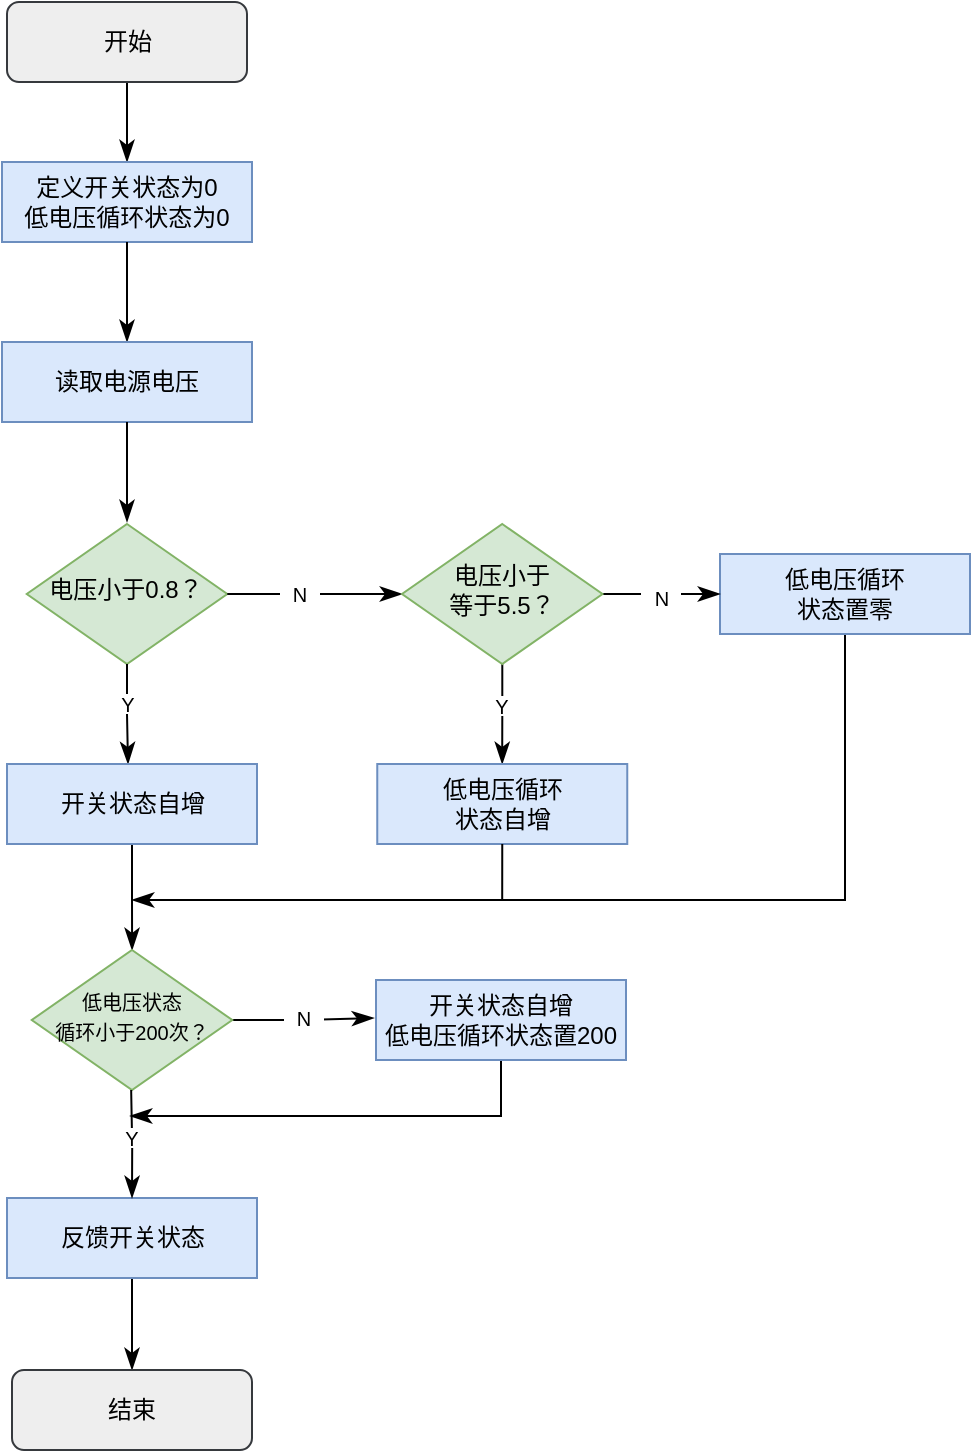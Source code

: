 <mxfile version="22.1.11" type="github">
  <diagram id="C5RBs43oDa-KdzZeNtuy" name="Page-1">
    <mxGraphModel dx="1015" dy="543" grid="1" gridSize="1" guides="1" tooltips="1" connect="1" arrows="1" fold="1" page="1" pageScale="1" pageWidth="827" pageHeight="1169" math="0" shadow="0">
      <root>
        <mxCell id="WIyWlLk6GJQsqaUBKTNV-0" />
        <mxCell id="WIyWlLk6GJQsqaUBKTNV-1" parent="WIyWlLk6GJQsqaUBKTNV-0" />
        <mxCell id="xGkntD76_cqOf1HurXCr-28" value="" style="rounded=0;html=1;jettySize=auto;orthogonalLoop=1;fontSize=11;endArrow=classicThin;endFill=1;endSize=8;strokeWidth=1;shadow=0;labelBackgroundColor=none;edgeStyle=orthogonalEdgeStyle;movable=1;resizable=1;rotatable=1;deletable=1;editable=1;locked=0;connectable=1;" parent="WIyWlLk6GJQsqaUBKTNV-1" source="xGkntD76_cqOf1HurXCr-29" edge="1">
          <mxGeometry relative="1" as="geometry">
            <mxPoint x="233.5" y="139" as="targetPoint" />
          </mxGeometry>
        </mxCell>
        <mxCell id="xGkntD76_cqOf1HurXCr-29" value="开始" style="rounded=1;whiteSpace=wrap;html=1;fontSize=12;glass=0;strokeWidth=1;shadow=0;fillColor=#eeeeee;strokeColor=#36393d;" parent="WIyWlLk6GJQsqaUBKTNV-1" vertex="1">
          <mxGeometry x="173.5" y="59" width="120" height="40" as="geometry" />
        </mxCell>
        <mxCell id="xGkntD76_cqOf1HurXCr-30" value="定义开关状态为0&lt;br&gt;低电压循环状态为0" style="rounded=0;whiteSpace=wrap;html=1;fillColor=#dae8fc;strokeColor=#6c8ebf;" parent="WIyWlLk6GJQsqaUBKTNV-1" vertex="1">
          <mxGeometry x="171" y="139" width="125" height="40" as="geometry" />
        </mxCell>
        <mxCell id="xGkntD76_cqOf1HurXCr-31" value="" style="rounded=0;html=1;jettySize=auto;orthogonalLoop=1;fontSize=11;endArrow=classicThin;endFill=1;endSize=8;strokeWidth=1;shadow=0;labelBackgroundColor=none;edgeStyle=orthogonalEdgeStyle;movable=1;resizable=1;rotatable=1;deletable=1;editable=1;locked=0;connectable=1;exitX=0.5;exitY=1;exitDx=0;exitDy=0;" parent="WIyWlLk6GJQsqaUBKTNV-1" source="xGkntD76_cqOf1HurXCr-30" edge="1">
          <mxGeometry relative="1" as="geometry">
            <mxPoint x="243.5" y="200" as="sourcePoint" />
            <mxPoint x="233.5" y="229" as="targetPoint" />
          </mxGeometry>
        </mxCell>
        <mxCell id="xGkntD76_cqOf1HurXCr-32" value="读取电源电压" style="rounded=0;whiteSpace=wrap;html=1;fillColor=#dae8fc;strokeColor=#6c8ebf;" parent="WIyWlLk6GJQsqaUBKTNV-1" vertex="1">
          <mxGeometry x="171" y="229" width="125" height="40" as="geometry" />
        </mxCell>
        <mxCell id="xGkntD76_cqOf1HurXCr-33" value="" style="rounded=0;html=1;jettySize=auto;orthogonalLoop=1;fontSize=11;endArrow=classicThin;endFill=1;endSize=8;strokeWidth=1;shadow=0;labelBackgroundColor=none;edgeStyle=orthogonalEdgeStyle;movable=1;resizable=1;rotatable=1;deletable=1;editable=1;locked=0;connectable=1;exitX=0.5;exitY=1;exitDx=0;exitDy=0;" parent="WIyWlLk6GJQsqaUBKTNV-1" edge="1">
          <mxGeometry relative="1" as="geometry">
            <mxPoint x="233.5" y="269" as="sourcePoint" />
            <mxPoint x="233.5" y="319" as="targetPoint" />
          </mxGeometry>
        </mxCell>
        <mxCell id="xGkntD76_cqOf1HurXCr-84" style="edgeStyle=orthogonalEdgeStyle;rounded=0;orthogonalLoop=1;jettySize=auto;html=1;endArrow=classicThin;endFill=1;endSize=8;" parent="WIyWlLk6GJQsqaUBKTNV-1" source="xGkntD76_cqOf1HurXCr-34" edge="1">
          <mxGeometry relative="1" as="geometry">
            <mxPoint x="235" y="616" as="targetPoint" />
            <Array as="points">
              <mxPoint x="420" y="616" />
            </Array>
          </mxGeometry>
        </mxCell>
        <mxCell id="xGkntD76_cqOf1HurXCr-34" value="开关状态自增&lt;br&gt;低电压循环状态置200" style="rounded=0;whiteSpace=wrap;html=1;fillColor=#dae8fc;strokeColor=#6c8ebf;" parent="WIyWlLk6GJQsqaUBKTNV-1" vertex="1">
          <mxGeometry x="358" y="548" width="125" height="40" as="geometry" />
        </mxCell>
        <mxCell id="xGkntD76_cqOf1HurXCr-40" value="&lt;font style=&quot;font-size: 12px;&quot;&gt;电压小于0.8？&lt;/font&gt;" style="rhombus;whiteSpace=wrap;html=1;shadow=0;fontFamily=Helvetica;fontSize=12;align=center;strokeWidth=1;spacing=6;spacingTop=-4;fillColor=#d5e8d4;strokeColor=#82b366;" parent="WIyWlLk6GJQsqaUBKTNV-1" vertex="1">
          <mxGeometry x="183.38" y="320" width="100.25" height="70" as="geometry" />
        </mxCell>
        <mxCell id="xGkntD76_cqOf1HurXCr-56" value="" style="rounded=0;html=1;jettySize=auto;orthogonalLoop=1;fontSize=11;endArrow=classicThin;endFill=1;endSize=8;strokeWidth=1;shadow=0;labelBackgroundColor=none;edgeStyle=orthogonalEdgeStyle;movable=1;resizable=1;rotatable=1;deletable=1;editable=1;locked=0;connectable=1;exitX=1;exitY=0.5;exitDx=0;exitDy=0;entryX=0;entryY=0.5;entryDx=0;entryDy=0;" parent="WIyWlLk6GJQsqaUBKTNV-1" source="xGkntD76_cqOf1HurXCr-40" edge="1" target="xGkntD76_cqOf1HurXCr-70">
          <mxGeometry relative="1" as="geometry">
            <mxPoint x="284" y="355" as="sourcePoint" />
            <mxPoint x="366.25" y="355" as="targetPoint" />
            <Array as="points" />
          </mxGeometry>
        </mxCell>
        <mxCell id="xGkntD76_cqOf1HurXCr-57" value="" style="rounded=0;html=1;jettySize=auto;orthogonalLoop=1;fontSize=11;endArrow=classicThin;endFill=1;endSize=8;strokeWidth=1;shadow=0;labelBackgroundColor=none;edgeStyle=orthogonalEdgeStyle;movable=1;resizable=1;rotatable=1;deletable=1;editable=1;locked=0;connectable=1;exitX=0.5;exitY=1;exitDx=0;exitDy=0;" parent="WIyWlLk6GJQsqaUBKTNV-1" source="xGkntD76_cqOf1HurXCr-40" edge="1">
          <mxGeometry relative="1" as="geometry">
            <mxPoint x="236.5" y="390" as="sourcePoint" />
            <mxPoint x="234" y="440" as="targetPoint" />
            <Array as="points">
              <mxPoint x="234" y="415" />
              <mxPoint x="234" y="415" />
            </Array>
          </mxGeometry>
        </mxCell>
        <mxCell id="xGkntD76_cqOf1HurXCr-66" value="" style="edgeStyle=orthogonalEdgeStyle;rounded=0;orthogonalLoop=1;jettySize=auto;html=1;endSize=8;endArrow=classicThin;endFill=1;" parent="WIyWlLk6GJQsqaUBKTNV-1" source="xGkntD76_cqOf1HurXCr-58" target="xGkntD76_cqOf1HurXCr-59" edge="1">
          <mxGeometry relative="1" as="geometry" />
        </mxCell>
        <mxCell id="xGkntD76_cqOf1HurXCr-58" value="开关状态自增" style="rounded=0;whiteSpace=wrap;html=1;fillColor=#dae8fc;strokeColor=#6c8ebf;" parent="WIyWlLk6GJQsqaUBKTNV-1" vertex="1">
          <mxGeometry x="173.5" y="440" width="125" height="40" as="geometry" />
        </mxCell>
        <mxCell id="xGkntD76_cqOf1HurXCr-81" style="edgeStyle=orthogonalEdgeStyle;rounded=0;orthogonalLoop=1;jettySize=auto;html=1;endSize=8;endArrow=classicThin;endFill=1;" parent="WIyWlLk6GJQsqaUBKTNV-1" source="xGkntD76_cqOf1HurXCr-59" edge="1">
          <mxGeometry relative="1" as="geometry">
            <mxPoint x="357" y="567" as="targetPoint" />
          </mxGeometry>
        </mxCell>
        <mxCell id="xGkntD76_cqOf1HurXCr-59" value="&lt;font style=&quot;font-size: 10px;&quot;&gt;低电压状态&lt;br&gt;循环小于200次？&lt;/font&gt;" style="rhombus;whiteSpace=wrap;html=1;shadow=0;fontFamily=Helvetica;fontSize=12;align=center;strokeWidth=1;spacing=6;spacingTop=-4;fillColor=#d5e8d4;strokeColor=#82b366;" parent="WIyWlLk6GJQsqaUBKTNV-1" vertex="1">
          <mxGeometry x="185.88" y="533" width="100.25" height="70" as="geometry" />
        </mxCell>
        <mxCell id="xGkntD76_cqOf1HurXCr-60" value="&lt;font style=&quot;font-size: 10px;&quot;&gt;N&lt;/font&gt;" style="text;html=1;strokeColor=none;fillColor=default;align=center;verticalAlign=middle;whiteSpace=wrap;rounded=0;" parent="WIyWlLk6GJQsqaUBKTNV-1" vertex="1">
          <mxGeometry x="310" y="350" width="20" height="10" as="geometry" />
        </mxCell>
        <mxCell id="xGkntD76_cqOf1HurXCr-65" value="" style="edgeStyle=orthogonalEdgeStyle;rounded=0;orthogonalLoop=1;jettySize=auto;html=1;endSize=8;endArrow=classicThin;endFill=1;" parent="WIyWlLk6GJQsqaUBKTNV-1" source="xGkntD76_cqOf1HurXCr-61" target="xGkntD76_cqOf1HurXCr-64" edge="1">
          <mxGeometry relative="1" as="geometry" />
        </mxCell>
        <mxCell id="xGkntD76_cqOf1HurXCr-61" value="反馈开关状态" style="rounded=0;whiteSpace=wrap;html=1;fillColor=#dae8fc;strokeColor=#6c8ebf;" parent="WIyWlLk6GJQsqaUBKTNV-1" vertex="1">
          <mxGeometry x="173.5" y="657" width="125" height="40" as="geometry" />
        </mxCell>
        <mxCell id="xGkntD76_cqOf1HurXCr-62" value="" style="rounded=0;html=1;jettySize=auto;orthogonalLoop=1;fontSize=11;endArrow=classicThin;endFill=1;endSize=8;strokeWidth=1;shadow=0;labelBackgroundColor=none;edgeStyle=orthogonalEdgeStyle;movable=1;resizable=1;rotatable=1;deletable=1;editable=1;locked=0;connectable=1;exitX=0.5;exitY=1;exitDx=0;exitDy=0;entryX=0.5;entryY=0;entryDx=0;entryDy=0;" parent="WIyWlLk6GJQsqaUBKTNV-1" edge="1" target="xGkntD76_cqOf1HurXCr-61">
          <mxGeometry relative="1" as="geometry">
            <mxPoint x="235.58" y="603" as="sourcePoint" />
            <mxPoint x="235.58" y="653" as="targetPoint" />
          </mxGeometry>
        </mxCell>
        <mxCell id="xGkntD76_cqOf1HurXCr-64" value="结束" style="rounded=1;whiteSpace=wrap;html=1;fontSize=12;glass=0;strokeWidth=1;shadow=0;fillColor=#eeeeee;strokeColor=#36393d;" parent="WIyWlLk6GJQsqaUBKTNV-1" vertex="1">
          <mxGeometry x="176" y="743" width="120" height="40" as="geometry" />
        </mxCell>
        <mxCell id="xGkntD76_cqOf1HurXCr-68" value="&lt;font style=&quot;font-size: 10px;&quot;&gt;Y&lt;/font&gt;" style="text;html=1;strokeColor=none;fillColor=default;align=center;verticalAlign=middle;whiteSpace=wrap;rounded=0;" parent="WIyWlLk6GJQsqaUBKTNV-1" vertex="1">
          <mxGeometry x="224" y="405" width="20" height="10" as="geometry" />
        </mxCell>
        <mxCell id="xGkntD76_cqOf1HurXCr-78" style="edgeStyle=orthogonalEdgeStyle;rounded=0;orthogonalLoop=1;jettySize=auto;html=1;exitX=0.5;exitY=1;exitDx=0;exitDy=0;endArrow=none;endFill=0;endSize=8;" parent="WIyWlLk6GJQsqaUBKTNV-1" source="xGkntD76_cqOf1HurXCr-69" edge="1">
          <mxGeometry relative="1" as="geometry">
            <mxPoint x="597.27" y="385" as="sourcePoint" />
            <mxPoint x="421" y="508" as="targetPoint" />
            <Array as="points">
              <mxPoint x="593" y="508" />
            </Array>
          </mxGeometry>
        </mxCell>
        <mxCell id="xGkntD76_cqOf1HurXCr-69" value="低电压循环&lt;br style=&quot;border-color: var(--border-color);&quot;&gt;状态置零" style="rounded=0;whiteSpace=wrap;html=1;fillColor=#dae8fc;strokeColor=#6c8ebf;" parent="WIyWlLk6GJQsqaUBKTNV-1" vertex="1">
          <mxGeometry x="530" y="335" width="125" height="40" as="geometry" />
        </mxCell>
        <mxCell id="xGkntD76_cqOf1HurXCr-71" value="" style="edgeStyle=orthogonalEdgeStyle;rounded=0;orthogonalLoop=1;jettySize=auto;html=1;endSize=8;endArrow=classicThin;endFill=1;" parent="WIyWlLk6GJQsqaUBKTNV-1" source="xGkntD76_cqOf1HurXCr-70" target="xGkntD76_cqOf1HurXCr-69" edge="1">
          <mxGeometry relative="1" as="geometry" />
        </mxCell>
        <mxCell id="xGkntD76_cqOf1HurXCr-74" value="" style="edgeStyle=orthogonalEdgeStyle;rounded=0;orthogonalLoop=1;jettySize=auto;html=1;endSize=8;endArrow=classicThin;endFill=1;" parent="WIyWlLk6GJQsqaUBKTNV-1" source="xGkntD76_cqOf1HurXCr-70" target="xGkntD76_cqOf1HurXCr-73" edge="1">
          <mxGeometry relative="1" as="geometry" />
        </mxCell>
        <mxCell id="xGkntD76_cqOf1HurXCr-70" value="&lt;font style=&quot;font-size: 12px;&quot;&gt;电压小于&lt;br&gt;等于5.5？&lt;/font&gt;" style="rhombus;whiteSpace=wrap;html=1;shadow=0;fontFamily=Helvetica;fontSize=12;align=center;strokeWidth=1;spacing=6;spacingTop=-4;fillColor=#d5e8d4;strokeColor=#82b366;" parent="WIyWlLk6GJQsqaUBKTNV-1" vertex="1">
          <mxGeometry x="371" y="320" width="100.25" height="70" as="geometry" />
        </mxCell>
        <mxCell id="xGkntD76_cqOf1HurXCr-72" value="&lt;font style=&quot;font-size: 10px;&quot;&gt;N&lt;/font&gt;" style="text;html=1;strokeColor=none;fillColor=default;align=center;verticalAlign=middle;whiteSpace=wrap;rounded=0;" parent="WIyWlLk6GJQsqaUBKTNV-1" vertex="1">
          <mxGeometry x="490.5" y="352" width="20" height="10" as="geometry" />
        </mxCell>
        <mxCell id="xGkntD76_cqOf1HurXCr-73" value="低电压循环&lt;br&gt;状态自增" style="rounded=0;whiteSpace=wrap;html=1;fillColor=#dae8fc;strokeColor=#6c8ebf;" parent="WIyWlLk6GJQsqaUBKTNV-1" vertex="1">
          <mxGeometry x="358.63" y="440" width="125" height="40" as="geometry" />
        </mxCell>
        <mxCell id="xGkntD76_cqOf1HurXCr-75" value="&lt;font style=&quot;font-size: 10px;&quot;&gt;Y&lt;/font&gt;" style="text;html=1;strokeColor=none;fillColor=default;align=center;verticalAlign=middle;whiteSpace=wrap;rounded=0;" parent="WIyWlLk6GJQsqaUBKTNV-1" vertex="1">
          <mxGeometry x="410.75" y="406" width="20" height="10" as="geometry" />
        </mxCell>
        <mxCell id="xGkntD76_cqOf1HurXCr-76" value="" style="edgeStyle=orthogonalEdgeStyle;rounded=0;orthogonalLoop=1;jettySize=auto;html=1;exitX=0.5;exitY=1;exitDx=0;exitDy=0;endArrow=classicThin;endFill=1;endSize=8;" parent="WIyWlLk6GJQsqaUBKTNV-1" source="xGkntD76_cqOf1HurXCr-73" edge="1">
          <mxGeometry relative="1" as="geometry">
            <mxPoint x="427.005" y="480.0" as="sourcePoint" />
            <mxPoint x="236" y="508" as="targetPoint" />
            <Array as="points">
              <mxPoint x="421" y="508" />
            </Array>
          </mxGeometry>
        </mxCell>
        <mxCell id="xGkntD76_cqOf1HurXCr-79" value="&lt;font style=&quot;font-size: 10px;&quot;&gt;Y&lt;/font&gt;" style="text;html=1;strokeColor=none;fillColor=default;align=center;verticalAlign=middle;whiteSpace=wrap;rounded=0;" parent="WIyWlLk6GJQsqaUBKTNV-1" vertex="1">
          <mxGeometry x="226" y="622" width="20" height="10" as="geometry" />
        </mxCell>
        <mxCell id="xGkntD76_cqOf1HurXCr-82" value="&lt;font style=&quot;font-size: 10px;&quot;&gt;N&lt;/font&gt;" style="text;html=1;strokeColor=none;fillColor=default;align=center;verticalAlign=middle;whiteSpace=wrap;rounded=0;" parent="WIyWlLk6GJQsqaUBKTNV-1" vertex="1">
          <mxGeometry x="312" y="562" width="20" height="10" as="geometry" />
        </mxCell>
      </root>
    </mxGraphModel>
  </diagram>
</mxfile>
